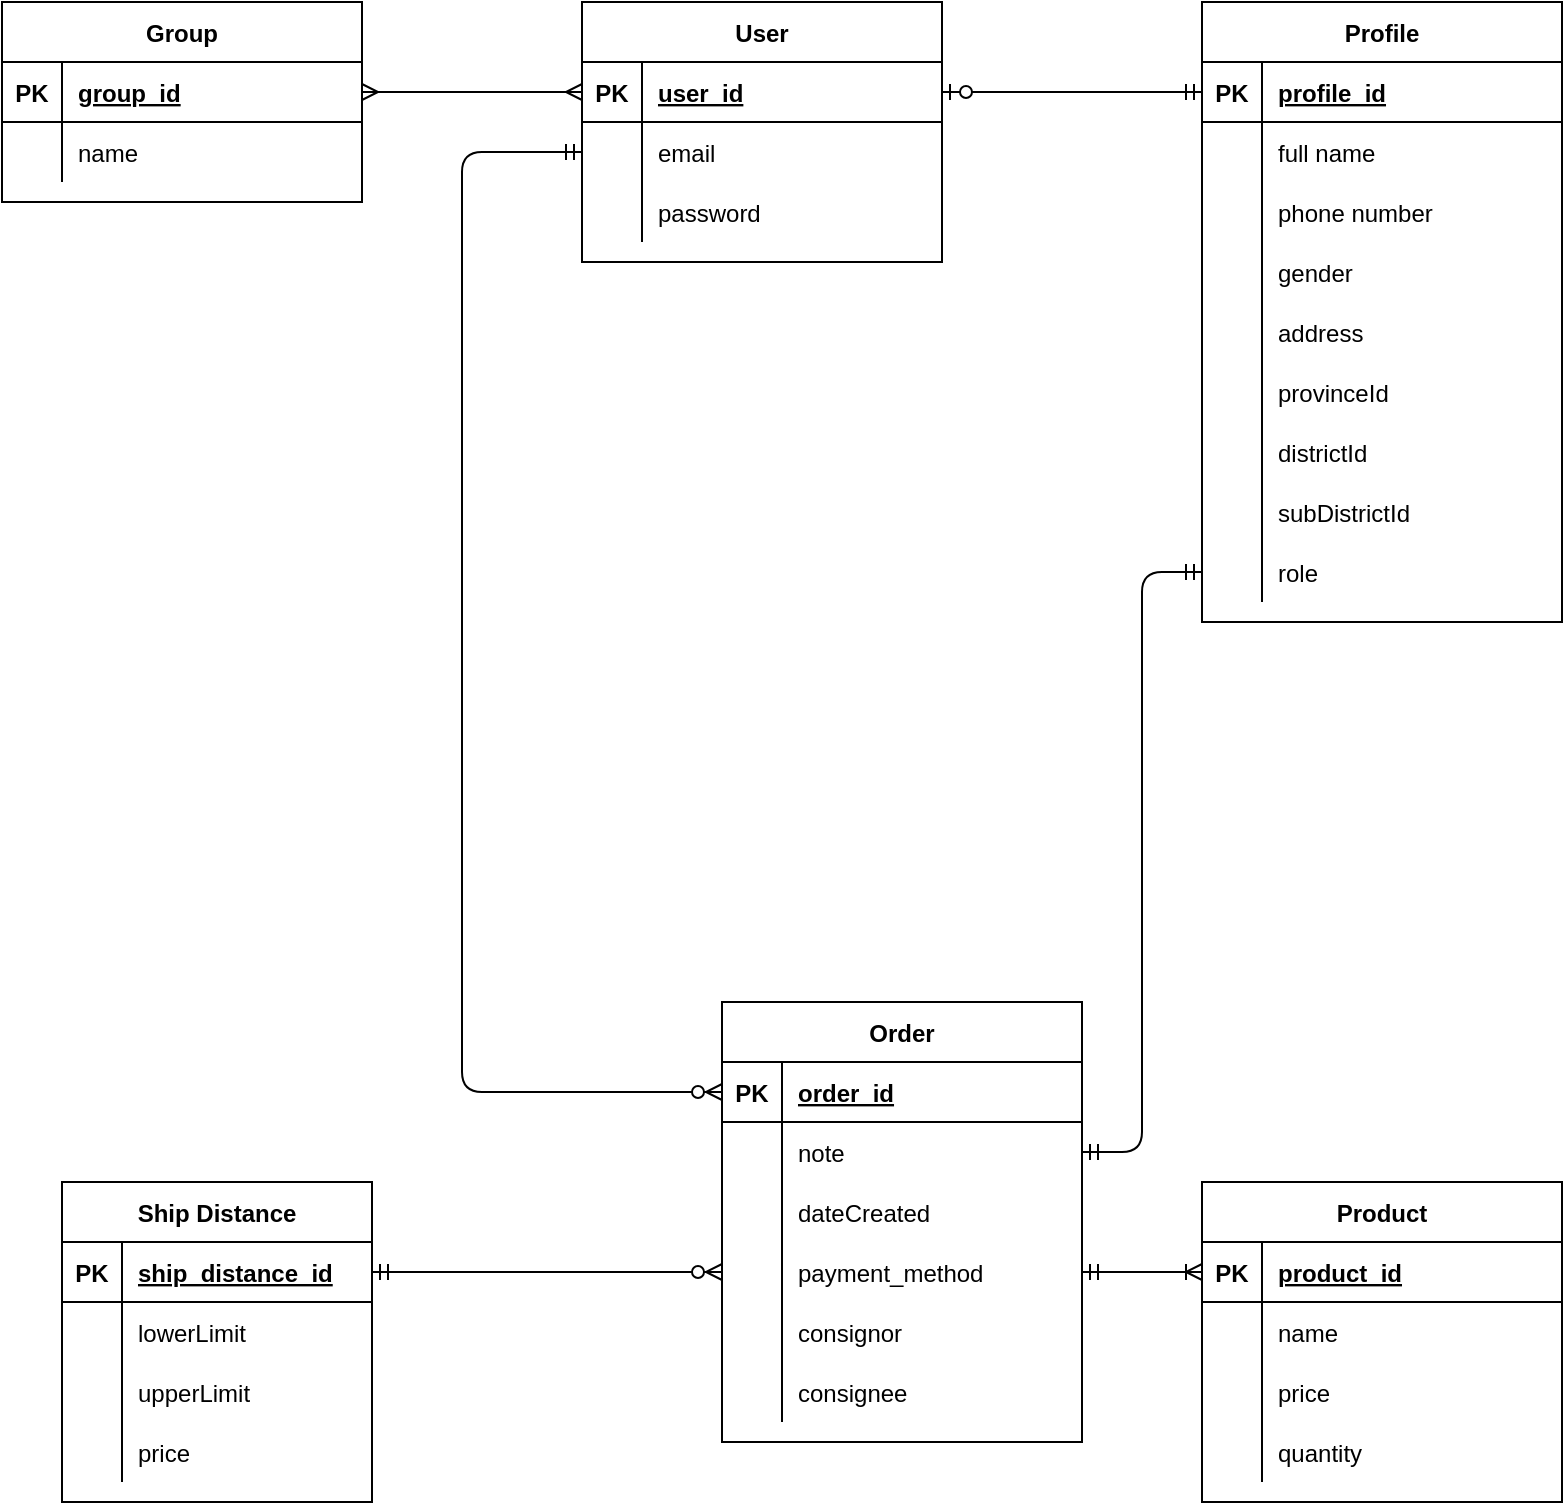 <mxfile>
    <diagram id="7l2cbzdyTOywMcM0QR9X" name="Page-1">
        <mxGraphModel dx="1161" dy="1694" grid="1" gridSize="10" guides="1" tooltips="1" connect="1" arrows="1" fold="1" page="1" pageScale="1" pageWidth="850" pageHeight="1100" math="0" shadow="0">
            <root>
                <mxCell id="0"/>
                <mxCell id="1" parent="0"/>
                <mxCell id="J8USRTI2Wq8IftYAg_nt-1" value="User" style="shape=table;startSize=30;container=1;collapsible=1;childLayout=tableLayout;fixedRows=1;rowLines=0;fontStyle=1;align=center;resizeLast=1;" parent="1" vertex="1">
                    <mxGeometry x="350" y="-160" width="180" height="130" as="geometry"/>
                </mxCell>
                <mxCell id="J8USRTI2Wq8IftYAg_nt-2" value="" style="shape=partialRectangle;collapsible=0;dropTarget=0;pointerEvents=0;fillColor=none;top=0;left=0;bottom=1;right=0;points=[[0,0.5],[1,0.5]];portConstraint=eastwest;" parent="J8USRTI2Wq8IftYAg_nt-1" vertex="1">
                    <mxGeometry y="30" width="180" height="30" as="geometry"/>
                </mxCell>
                <mxCell id="J8USRTI2Wq8IftYAg_nt-3" value="PK" style="shape=partialRectangle;connectable=0;fillColor=none;top=0;left=0;bottom=0;right=0;fontStyle=1;overflow=hidden;" parent="J8USRTI2Wq8IftYAg_nt-2" vertex="1">
                    <mxGeometry width="30" height="30" as="geometry"/>
                </mxCell>
                <mxCell id="J8USRTI2Wq8IftYAg_nt-4" value="user_id" style="shape=partialRectangle;connectable=0;fillColor=none;top=0;left=0;bottom=0;right=0;align=left;spacingLeft=6;fontStyle=5;overflow=hidden;" parent="J8USRTI2Wq8IftYAg_nt-2" vertex="1">
                    <mxGeometry x="30" width="150" height="30" as="geometry"/>
                </mxCell>
                <mxCell id="J8USRTI2Wq8IftYAg_nt-5" value="" style="shape=partialRectangle;collapsible=0;dropTarget=0;pointerEvents=0;fillColor=none;top=0;left=0;bottom=0;right=0;points=[[0,0.5],[1,0.5]];portConstraint=eastwest;" parent="J8USRTI2Wq8IftYAg_nt-1" vertex="1">
                    <mxGeometry y="60" width="180" height="30" as="geometry"/>
                </mxCell>
                <mxCell id="J8USRTI2Wq8IftYAg_nt-6" value="" style="shape=partialRectangle;connectable=0;fillColor=none;top=0;left=0;bottom=0;right=0;editable=1;overflow=hidden;" parent="J8USRTI2Wq8IftYAg_nt-5" vertex="1">
                    <mxGeometry width="30" height="30" as="geometry"/>
                </mxCell>
                <mxCell id="J8USRTI2Wq8IftYAg_nt-7" value="email" style="shape=partialRectangle;connectable=0;fillColor=none;top=0;left=0;bottom=0;right=0;align=left;spacingLeft=6;overflow=hidden;" parent="J8USRTI2Wq8IftYAg_nt-5" vertex="1">
                    <mxGeometry x="30" width="150" height="30" as="geometry"/>
                </mxCell>
                <mxCell id="J8USRTI2Wq8IftYAg_nt-8" value="" style="shape=partialRectangle;collapsible=0;dropTarget=0;pointerEvents=0;fillColor=none;top=0;left=0;bottom=0;right=0;points=[[0,0.5],[1,0.5]];portConstraint=eastwest;" parent="J8USRTI2Wq8IftYAg_nt-1" vertex="1">
                    <mxGeometry y="90" width="180" height="30" as="geometry"/>
                </mxCell>
                <mxCell id="J8USRTI2Wq8IftYAg_nt-9" value="" style="shape=partialRectangle;connectable=0;fillColor=none;top=0;left=0;bottom=0;right=0;editable=1;overflow=hidden;" parent="J8USRTI2Wq8IftYAg_nt-8" vertex="1">
                    <mxGeometry width="30" height="30" as="geometry"/>
                </mxCell>
                <mxCell id="J8USRTI2Wq8IftYAg_nt-10" value="password" style="shape=partialRectangle;connectable=0;fillColor=none;top=0;left=0;bottom=0;right=0;align=left;spacingLeft=6;overflow=hidden;" parent="J8USRTI2Wq8IftYAg_nt-8" vertex="1">
                    <mxGeometry x="30" width="150" height="30" as="geometry"/>
                </mxCell>
                <mxCell id="J8USRTI2Wq8IftYAg_nt-14" value="Profile" style="shape=table;startSize=30;container=1;collapsible=1;childLayout=tableLayout;fixedRows=1;rowLines=0;fontStyle=1;align=center;resizeLast=1;" parent="1" vertex="1">
                    <mxGeometry x="660" y="-160" width="180" height="310" as="geometry"/>
                </mxCell>
                <mxCell id="J8USRTI2Wq8IftYAg_nt-15" value="" style="shape=partialRectangle;collapsible=0;dropTarget=0;pointerEvents=0;fillColor=none;top=0;left=0;bottom=1;right=0;points=[[0,0.5],[1,0.5]];portConstraint=eastwest;" parent="J8USRTI2Wq8IftYAg_nt-14" vertex="1">
                    <mxGeometry y="30" width="180" height="30" as="geometry"/>
                </mxCell>
                <mxCell id="J8USRTI2Wq8IftYAg_nt-16" value="PK" style="shape=partialRectangle;connectable=0;fillColor=none;top=0;left=0;bottom=0;right=0;fontStyle=1;overflow=hidden;" parent="J8USRTI2Wq8IftYAg_nt-15" vertex="1">
                    <mxGeometry width="30" height="30" as="geometry"/>
                </mxCell>
                <mxCell id="J8USRTI2Wq8IftYAg_nt-17" value="profile_id" style="shape=partialRectangle;connectable=0;fillColor=none;top=0;left=0;bottom=0;right=0;align=left;spacingLeft=6;fontStyle=5;overflow=hidden;" parent="J8USRTI2Wq8IftYAg_nt-15" vertex="1">
                    <mxGeometry x="30" width="150" height="30" as="geometry"/>
                </mxCell>
                <mxCell id="J8USRTI2Wq8IftYAg_nt-21" value="" style="shape=partialRectangle;collapsible=0;dropTarget=0;pointerEvents=0;fillColor=none;top=0;left=0;bottom=0;right=0;points=[[0,0.5],[1,0.5]];portConstraint=eastwest;" parent="J8USRTI2Wq8IftYAg_nt-14" vertex="1">
                    <mxGeometry y="60" width="180" height="30" as="geometry"/>
                </mxCell>
                <mxCell id="J8USRTI2Wq8IftYAg_nt-22" value="" style="shape=partialRectangle;connectable=0;fillColor=none;top=0;left=0;bottom=0;right=0;editable=1;overflow=hidden;" parent="J8USRTI2Wq8IftYAg_nt-21" vertex="1">
                    <mxGeometry width="30" height="30" as="geometry"/>
                </mxCell>
                <mxCell id="J8USRTI2Wq8IftYAg_nt-23" value="full name" style="shape=partialRectangle;connectable=0;fillColor=none;top=0;left=0;bottom=0;right=0;align=left;spacingLeft=6;overflow=hidden;" parent="J8USRTI2Wq8IftYAg_nt-21" vertex="1">
                    <mxGeometry x="30" width="150" height="30" as="geometry"/>
                </mxCell>
                <mxCell id="J8USRTI2Wq8IftYAg_nt-24" value="" style="shape=partialRectangle;collapsible=0;dropTarget=0;pointerEvents=0;fillColor=none;top=0;left=0;bottom=0;right=0;points=[[0,0.5],[1,0.5]];portConstraint=eastwest;" parent="J8USRTI2Wq8IftYAg_nt-14" vertex="1">
                    <mxGeometry y="90" width="180" height="30" as="geometry"/>
                </mxCell>
                <mxCell id="J8USRTI2Wq8IftYAg_nt-25" value="" style="shape=partialRectangle;connectable=0;fillColor=none;top=0;left=0;bottom=0;right=0;editable=1;overflow=hidden;" parent="J8USRTI2Wq8IftYAg_nt-24" vertex="1">
                    <mxGeometry width="30" height="30" as="geometry"/>
                </mxCell>
                <mxCell id="J8USRTI2Wq8IftYAg_nt-26" value="phone number" style="shape=partialRectangle;connectable=0;fillColor=none;top=0;left=0;bottom=0;right=0;align=left;spacingLeft=6;overflow=hidden;" parent="J8USRTI2Wq8IftYAg_nt-24" vertex="1">
                    <mxGeometry x="30" width="150" height="30" as="geometry"/>
                </mxCell>
                <mxCell id="2" style="shape=partialRectangle;collapsible=0;dropTarget=0;pointerEvents=0;fillColor=none;top=0;left=0;bottom=0;right=0;points=[[0,0.5],[1,0.5]];portConstraint=eastwest;" parent="J8USRTI2Wq8IftYAg_nt-14" vertex="1">
                    <mxGeometry y="120" width="180" height="30" as="geometry"/>
                </mxCell>
                <mxCell id="3" style="shape=partialRectangle;connectable=0;fillColor=none;top=0;left=0;bottom=0;right=0;editable=1;overflow=hidden;" parent="2" vertex="1">
                    <mxGeometry width="30" height="30" as="geometry"/>
                </mxCell>
                <mxCell id="4" value="gender" style="shape=partialRectangle;connectable=0;fillColor=none;top=0;left=0;bottom=0;right=0;align=left;spacingLeft=6;overflow=hidden;" parent="2" vertex="1">
                    <mxGeometry x="30" width="150" height="30" as="geometry"/>
                </mxCell>
                <mxCell id="5" style="shape=partialRectangle;collapsible=0;dropTarget=0;pointerEvents=0;fillColor=none;top=0;left=0;bottom=0;right=0;points=[[0,0.5],[1,0.5]];portConstraint=eastwest;" parent="J8USRTI2Wq8IftYAg_nt-14" vertex="1">
                    <mxGeometry y="150" width="180" height="30" as="geometry"/>
                </mxCell>
                <mxCell id="6" style="shape=partialRectangle;connectable=0;fillColor=none;top=0;left=0;bottom=0;right=0;editable=1;overflow=hidden;" parent="5" vertex="1">
                    <mxGeometry width="30" height="30" as="geometry"/>
                </mxCell>
                <mxCell id="7" value="address" style="shape=partialRectangle;connectable=0;fillColor=none;top=0;left=0;bottom=0;right=0;align=left;spacingLeft=6;overflow=hidden;" parent="5" vertex="1">
                    <mxGeometry x="30" width="150" height="30" as="geometry"/>
                </mxCell>
                <mxCell id="8" style="shape=partialRectangle;collapsible=0;dropTarget=0;pointerEvents=0;fillColor=none;top=0;left=0;bottom=0;right=0;points=[[0,0.5],[1,0.5]];portConstraint=eastwest;" parent="J8USRTI2Wq8IftYAg_nt-14" vertex="1">
                    <mxGeometry y="180" width="180" height="30" as="geometry"/>
                </mxCell>
                <mxCell id="9" style="shape=partialRectangle;connectable=0;fillColor=none;top=0;left=0;bottom=0;right=0;editable=1;overflow=hidden;" parent="8" vertex="1">
                    <mxGeometry width="30" height="30" as="geometry"/>
                </mxCell>
                <mxCell id="10" value="provinceId" style="shape=partialRectangle;connectable=0;fillColor=none;top=0;left=0;bottom=0;right=0;align=left;spacingLeft=6;overflow=hidden;" parent="8" vertex="1">
                    <mxGeometry x="30" width="150" height="30" as="geometry"/>
                </mxCell>
                <mxCell id="11" style="shape=partialRectangle;collapsible=0;dropTarget=0;pointerEvents=0;fillColor=none;top=0;left=0;bottom=0;right=0;points=[[0,0.5],[1,0.5]];portConstraint=eastwest;" parent="J8USRTI2Wq8IftYAg_nt-14" vertex="1">
                    <mxGeometry y="210" width="180" height="30" as="geometry"/>
                </mxCell>
                <mxCell id="12" style="shape=partialRectangle;connectable=0;fillColor=none;top=0;left=0;bottom=0;right=0;editable=1;overflow=hidden;" parent="11" vertex="1">
                    <mxGeometry width="30" height="30" as="geometry"/>
                </mxCell>
                <mxCell id="13" value="districtId" style="shape=partialRectangle;connectable=0;fillColor=none;top=0;left=0;bottom=0;right=0;align=left;spacingLeft=6;overflow=hidden;" parent="11" vertex="1">
                    <mxGeometry x="30" width="150" height="30" as="geometry"/>
                </mxCell>
                <mxCell id="14" style="shape=partialRectangle;collapsible=0;dropTarget=0;pointerEvents=0;fillColor=none;top=0;left=0;bottom=0;right=0;points=[[0,0.5],[1,0.5]];portConstraint=eastwest;" parent="J8USRTI2Wq8IftYAg_nt-14" vertex="1">
                    <mxGeometry y="240" width="180" height="30" as="geometry"/>
                </mxCell>
                <mxCell id="15" style="shape=partialRectangle;connectable=0;fillColor=none;top=0;left=0;bottom=0;right=0;editable=1;overflow=hidden;" parent="14" vertex="1">
                    <mxGeometry width="30" height="30" as="geometry"/>
                </mxCell>
                <mxCell id="16" value="subDistrictId" style="shape=partialRectangle;connectable=0;fillColor=none;top=0;left=0;bottom=0;right=0;align=left;spacingLeft=6;overflow=hidden;" parent="14" vertex="1">
                    <mxGeometry x="30" width="150" height="30" as="geometry"/>
                </mxCell>
                <mxCell id="30" style="shape=partialRectangle;collapsible=0;dropTarget=0;pointerEvents=0;fillColor=none;top=0;left=0;bottom=0;right=0;points=[[0,0.5],[1,0.5]];portConstraint=eastwest;" vertex="1" parent="J8USRTI2Wq8IftYAg_nt-14">
                    <mxGeometry y="270" width="180" height="30" as="geometry"/>
                </mxCell>
                <mxCell id="31" style="shape=partialRectangle;connectable=0;fillColor=none;top=0;left=0;bottom=0;right=0;editable=1;overflow=hidden;" vertex="1" parent="30">
                    <mxGeometry width="30" height="30" as="geometry"/>
                </mxCell>
                <mxCell id="32" value="role" style="shape=partialRectangle;connectable=0;fillColor=none;top=0;left=0;bottom=0;right=0;align=left;spacingLeft=6;overflow=hidden;" vertex="1" parent="30">
                    <mxGeometry x="30" width="150" height="30" as="geometry"/>
                </mxCell>
                <mxCell id="J8USRTI2Wq8IftYAg_nt-31" value="Group" style="shape=table;startSize=30;container=1;collapsible=1;childLayout=tableLayout;fixedRows=1;rowLines=0;fontStyle=1;align=center;resizeLast=1;" parent="1" vertex="1">
                    <mxGeometry x="60" y="-160" width="180" height="100" as="geometry"/>
                </mxCell>
                <mxCell id="J8USRTI2Wq8IftYAg_nt-32" value="" style="shape=partialRectangle;collapsible=0;dropTarget=0;pointerEvents=0;fillColor=none;top=0;left=0;bottom=1;right=0;points=[[0,0.5],[1,0.5]];portConstraint=eastwest;" parent="J8USRTI2Wq8IftYAg_nt-31" vertex="1">
                    <mxGeometry y="30" width="180" height="30" as="geometry"/>
                </mxCell>
                <mxCell id="J8USRTI2Wq8IftYAg_nt-33" value="PK" style="shape=partialRectangle;connectable=0;fillColor=none;top=0;left=0;bottom=0;right=0;fontStyle=1;overflow=hidden;" parent="J8USRTI2Wq8IftYAg_nt-32" vertex="1">
                    <mxGeometry width="30" height="30" as="geometry"/>
                </mxCell>
                <mxCell id="J8USRTI2Wq8IftYAg_nt-34" value="group_id" style="shape=partialRectangle;connectable=0;fillColor=none;top=0;left=0;bottom=0;right=0;align=left;spacingLeft=6;fontStyle=5;overflow=hidden;" parent="J8USRTI2Wq8IftYAg_nt-32" vertex="1">
                    <mxGeometry x="30" width="150" height="30" as="geometry"/>
                </mxCell>
                <mxCell id="J8USRTI2Wq8IftYAg_nt-35" value="" style="shape=partialRectangle;collapsible=0;dropTarget=0;pointerEvents=0;fillColor=none;top=0;left=0;bottom=0;right=0;points=[[0,0.5],[1,0.5]];portConstraint=eastwest;" parent="J8USRTI2Wq8IftYAg_nt-31" vertex="1">
                    <mxGeometry y="60" width="180" height="30" as="geometry"/>
                </mxCell>
                <mxCell id="J8USRTI2Wq8IftYAg_nt-36" value="" style="shape=partialRectangle;connectable=0;fillColor=none;top=0;left=0;bottom=0;right=0;editable=1;overflow=hidden;" parent="J8USRTI2Wq8IftYAg_nt-35" vertex="1">
                    <mxGeometry width="30" height="30" as="geometry"/>
                </mxCell>
                <mxCell id="J8USRTI2Wq8IftYAg_nt-37" value="name" style="shape=partialRectangle;connectable=0;fillColor=none;top=0;left=0;bottom=0;right=0;align=left;spacingLeft=6;overflow=hidden;" parent="J8USRTI2Wq8IftYAg_nt-35" vertex="1">
                    <mxGeometry x="30" width="150" height="30" as="geometry"/>
                </mxCell>
                <mxCell id="J8USRTI2Wq8IftYAg_nt-44" value="" style="edgeStyle=orthogonalEdgeStyle;fontSize=12;html=1;endArrow=ERmany;startArrow=ERmany;entryX=1;entryY=0.5;entryDx=0;entryDy=0;" parent="1" source="J8USRTI2Wq8IftYAg_nt-2" target="J8USRTI2Wq8IftYAg_nt-32" edge="1">
                    <mxGeometry width="100" height="100" relative="1" as="geometry">
                        <mxPoint x="360" y="450" as="sourcePoint"/>
                        <mxPoint x="460" y="350" as="targetPoint"/>
                    </mxGeometry>
                </mxCell>
                <mxCell id="J8USRTI2Wq8IftYAg_nt-45" value="Order" style="shape=table;startSize=30;container=1;collapsible=1;childLayout=tableLayout;fixedRows=1;rowLines=0;fontStyle=1;align=center;resizeLast=1;" parent="1" vertex="1">
                    <mxGeometry x="420" y="340" width="180" height="220" as="geometry"/>
                </mxCell>
                <mxCell id="J8USRTI2Wq8IftYAg_nt-46" value="" style="shape=partialRectangle;collapsible=0;dropTarget=0;pointerEvents=0;fillColor=none;top=0;left=0;bottom=1;right=0;points=[[0,0.5],[1,0.5]];portConstraint=eastwest;" parent="J8USRTI2Wq8IftYAg_nt-45" vertex="1">
                    <mxGeometry y="30" width="180" height="30" as="geometry"/>
                </mxCell>
                <mxCell id="J8USRTI2Wq8IftYAg_nt-47" value="PK" style="shape=partialRectangle;connectable=0;fillColor=none;top=0;left=0;bottom=0;right=0;fontStyle=1;overflow=hidden;" parent="J8USRTI2Wq8IftYAg_nt-46" vertex="1">
                    <mxGeometry width="30" height="30" as="geometry"/>
                </mxCell>
                <mxCell id="J8USRTI2Wq8IftYAg_nt-48" value="order_id" style="shape=partialRectangle;connectable=0;fillColor=none;top=0;left=0;bottom=0;right=0;align=left;spacingLeft=6;fontStyle=5;overflow=hidden;" parent="J8USRTI2Wq8IftYAg_nt-46" vertex="1">
                    <mxGeometry x="30" width="150" height="30" as="geometry"/>
                </mxCell>
                <mxCell id="eeBoeT-1yb_BGTOkNaQ4-5" style="shape=partialRectangle;collapsible=0;dropTarget=0;pointerEvents=0;fillColor=none;top=0;left=0;bottom=0;right=0;points=[[0,0.5],[1,0.5]];portConstraint=eastwest;" parent="J8USRTI2Wq8IftYAg_nt-45" vertex="1">
                    <mxGeometry y="60" width="180" height="30" as="geometry"/>
                </mxCell>
                <mxCell id="eeBoeT-1yb_BGTOkNaQ4-6" style="shape=partialRectangle;connectable=0;fillColor=none;top=0;left=0;bottom=0;right=0;editable=1;overflow=hidden;" parent="eeBoeT-1yb_BGTOkNaQ4-5" vertex="1">
                    <mxGeometry width="30" height="30" as="geometry"/>
                </mxCell>
                <mxCell id="eeBoeT-1yb_BGTOkNaQ4-7" value="note" style="shape=partialRectangle;connectable=0;fillColor=none;top=0;left=0;bottom=0;right=0;align=left;spacingLeft=6;overflow=hidden;" parent="eeBoeT-1yb_BGTOkNaQ4-5" vertex="1">
                    <mxGeometry x="30" width="150" height="30" as="geometry"/>
                </mxCell>
                <mxCell id="J8USRTI2Wq8IftYAg_nt-109" style="shape=partialRectangle;collapsible=0;dropTarget=0;pointerEvents=0;fillColor=none;top=0;left=0;bottom=0;right=0;points=[[0,0.5],[1,0.5]];portConstraint=eastwest;" parent="J8USRTI2Wq8IftYAg_nt-45" vertex="1">
                    <mxGeometry y="90" width="180" height="30" as="geometry"/>
                </mxCell>
                <mxCell id="J8USRTI2Wq8IftYAg_nt-110" style="shape=partialRectangle;connectable=0;fillColor=none;top=0;left=0;bottom=0;right=0;editable=1;overflow=hidden;" parent="J8USRTI2Wq8IftYAg_nt-109" vertex="1">
                    <mxGeometry width="30" height="30" as="geometry"/>
                </mxCell>
                <mxCell id="J8USRTI2Wq8IftYAg_nt-111" value="dateCreated" style="shape=partialRectangle;connectable=0;fillColor=none;top=0;left=0;bottom=0;right=0;align=left;spacingLeft=6;overflow=hidden;" parent="J8USRTI2Wq8IftYAg_nt-109" vertex="1">
                    <mxGeometry x="30" width="150" height="30" as="geometry"/>
                </mxCell>
                <mxCell id="eeBoeT-1yb_BGTOkNaQ4-37" style="shape=partialRectangle;collapsible=0;dropTarget=0;pointerEvents=0;fillColor=none;top=0;left=0;bottom=0;right=0;points=[[0,0.5],[1,0.5]];portConstraint=eastwest;" parent="J8USRTI2Wq8IftYAg_nt-45" vertex="1">
                    <mxGeometry y="120" width="180" height="30" as="geometry"/>
                </mxCell>
                <mxCell id="eeBoeT-1yb_BGTOkNaQ4-38" style="shape=partialRectangle;connectable=0;fillColor=none;top=0;left=0;bottom=0;right=0;editable=1;overflow=hidden;" parent="eeBoeT-1yb_BGTOkNaQ4-37" vertex="1">
                    <mxGeometry width="30" height="30" as="geometry"/>
                </mxCell>
                <mxCell id="eeBoeT-1yb_BGTOkNaQ4-39" value="payment_method" style="shape=partialRectangle;connectable=0;fillColor=none;top=0;left=0;bottom=0;right=0;align=left;spacingLeft=6;overflow=hidden;" parent="eeBoeT-1yb_BGTOkNaQ4-37" vertex="1">
                    <mxGeometry x="30" width="150" height="30" as="geometry"/>
                </mxCell>
                <mxCell id="17" style="shape=partialRectangle;collapsible=0;dropTarget=0;pointerEvents=0;fillColor=none;top=0;left=0;bottom=0;right=0;points=[[0,0.5],[1,0.5]];portConstraint=eastwest;" vertex="1" parent="J8USRTI2Wq8IftYAg_nt-45">
                    <mxGeometry y="150" width="180" height="30" as="geometry"/>
                </mxCell>
                <mxCell id="18" style="shape=partialRectangle;connectable=0;fillColor=none;top=0;left=0;bottom=0;right=0;editable=1;overflow=hidden;" vertex="1" parent="17">
                    <mxGeometry width="30" height="30" as="geometry"/>
                </mxCell>
                <mxCell id="19" value="consignor" style="shape=partialRectangle;connectable=0;fillColor=none;top=0;left=0;bottom=0;right=0;align=left;spacingLeft=6;overflow=hidden;" vertex="1" parent="17">
                    <mxGeometry x="30" width="150" height="30" as="geometry"/>
                </mxCell>
                <mxCell id="20" style="shape=partialRectangle;collapsible=0;dropTarget=0;pointerEvents=0;fillColor=none;top=0;left=0;bottom=0;right=0;points=[[0,0.5],[1,0.5]];portConstraint=eastwest;" vertex="1" parent="J8USRTI2Wq8IftYAg_nt-45">
                    <mxGeometry y="180" width="180" height="30" as="geometry"/>
                </mxCell>
                <mxCell id="21" style="shape=partialRectangle;connectable=0;fillColor=none;top=0;left=0;bottom=0;right=0;editable=1;overflow=hidden;" vertex="1" parent="20">
                    <mxGeometry width="30" height="30" as="geometry"/>
                </mxCell>
                <mxCell id="22" value="consignee" style="shape=partialRectangle;connectable=0;fillColor=none;top=0;left=0;bottom=0;right=0;align=left;spacingLeft=6;overflow=hidden;" vertex="1" parent="20">
                    <mxGeometry x="30" width="150" height="30" as="geometry"/>
                </mxCell>
                <mxCell id="J8USRTI2Wq8IftYAg_nt-72" value="" style="edgeStyle=entityRelationEdgeStyle;fontSize=12;html=1;endArrow=ERzeroToOne;startArrow=ERmandOne;entryX=1;entryY=0.5;entryDx=0;entryDy=0;exitX=0;exitY=0.5;exitDx=0;exitDy=0;" parent="1" source="J8USRTI2Wq8IftYAg_nt-15" target="J8USRTI2Wq8IftYAg_nt-2" edge="1">
                    <mxGeometry width="100" height="100" relative="1" as="geometry">
                        <mxPoint x="310" y="450" as="sourcePoint"/>
                        <mxPoint x="410" y="350" as="targetPoint"/>
                    </mxGeometry>
                </mxCell>
                <mxCell id="J8USRTI2Wq8IftYAg_nt-112" value="Ship Distance" style="shape=table;startSize=30;container=1;collapsible=1;childLayout=tableLayout;fixedRows=1;rowLines=0;fontStyle=1;align=center;resizeLast=1;" parent="1" vertex="1">
                    <mxGeometry x="90" y="430" width="155" height="160" as="geometry"/>
                </mxCell>
                <mxCell id="J8USRTI2Wq8IftYAg_nt-113" value="" style="shape=partialRectangle;collapsible=0;dropTarget=0;pointerEvents=0;fillColor=none;top=0;left=0;bottom=1;right=0;points=[[0,0.5],[1,0.5]];portConstraint=eastwest;" parent="J8USRTI2Wq8IftYAg_nt-112" vertex="1">
                    <mxGeometry y="30" width="155" height="30" as="geometry"/>
                </mxCell>
                <mxCell id="J8USRTI2Wq8IftYAg_nt-114" value="PK" style="shape=partialRectangle;connectable=0;fillColor=none;top=0;left=0;bottom=0;right=0;fontStyle=1;overflow=hidden;" parent="J8USRTI2Wq8IftYAg_nt-113" vertex="1">
                    <mxGeometry width="30" height="30" as="geometry"/>
                </mxCell>
                <mxCell id="J8USRTI2Wq8IftYAg_nt-115" value="ship_distance_id" style="shape=partialRectangle;connectable=0;fillColor=none;top=0;left=0;bottom=0;right=0;align=left;spacingLeft=6;fontStyle=5;overflow=hidden;" parent="J8USRTI2Wq8IftYAg_nt-113" vertex="1">
                    <mxGeometry x="30" width="125" height="30" as="geometry"/>
                </mxCell>
                <mxCell id="J8USRTI2Wq8IftYAg_nt-116" value="" style="shape=partialRectangle;collapsible=0;dropTarget=0;pointerEvents=0;fillColor=none;top=0;left=0;bottom=0;right=0;points=[[0,0.5],[1,0.5]];portConstraint=eastwest;" parent="J8USRTI2Wq8IftYAg_nt-112" vertex="1">
                    <mxGeometry y="60" width="155" height="30" as="geometry"/>
                </mxCell>
                <mxCell id="J8USRTI2Wq8IftYAg_nt-117" value="" style="shape=partialRectangle;connectable=0;fillColor=none;top=0;left=0;bottom=0;right=0;editable=1;overflow=hidden;" parent="J8USRTI2Wq8IftYAg_nt-116" vertex="1">
                    <mxGeometry width="30" height="30" as="geometry"/>
                </mxCell>
                <mxCell id="J8USRTI2Wq8IftYAg_nt-118" value="lowerLimit" style="shape=partialRectangle;connectable=0;fillColor=none;top=0;left=0;bottom=0;right=0;align=left;spacingLeft=6;overflow=hidden;" parent="J8USRTI2Wq8IftYAg_nt-116" vertex="1">
                    <mxGeometry x="30" width="125" height="30" as="geometry"/>
                </mxCell>
                <mxCell id="J8USRTI2Wq8IftYAg_nt-119" value="" style="shape=partialRectangle;collapsible=0;dropTarget=0;pointerEvents=0;fillColor=none;top=0;left=0;bottom=0;right=0;points=[[0,0.5],[1,0.5]];portConstraint=eastwest;" parent="J8USRTI2Wq8IftYAg_nt-112" vertex="1">
                    <mxGeometry y="90" width="155" height="30" as="geometry"/>
                </mxCell>
                <mxCell id="J8USRTI2Wq8IftYAg_nt-120" value="" style="shape=partialRectangle;connectable=0;fillColor=none;top=0;left=0;bottom=0;right=0;editable=1;overflow=hidden;" parent="J8USRTI2Wq8IftYAg_nt-119" vertex="1">
                    <mxGeometry width="30" height="30" as="geometry"/>
                </mxCell>
                <mxCell id="J8USRTI2Wq8IftYAg_nt-121" value="upperLimit" style="shape=partialRectangle;connectable=0;fillColor=none;top=0;left=0;bottom=0;right=0;align=left;spacingLeft=6;overflow=hidden;" parent="J8USRTI2Wq8IftYAg_nt-119" vertex="1">
                    <mxGeometry x="30" width="125" height="30" as="geometry"/>
                </mxCell>
                <mxCell id="23" style="shape=partialRectangle;collapsible=0;dropTarget=0;pointerEvents=0;fillColor=none;top=0;left=0;bottom=0;right=0;points=[[0,0.5],[1,0.5]];portConstraint=eastwest;" vertex="1" parent="J8USRTI2Wq8IftYAg_nt-112">
                    <mxGeometry y="120" width="155" height="30" as="geometry"/>
                </mxCell>
                <mxCell id="24" style="shape=partialRectangle;connectable=0;fillColor=none;top=0;left=0;bottom=0;right=0;editable=1;overflow=hidden;" vertex="1" parent="23">
                    <mxGeometry width="30" height="30" as="geometry"/>
                </mxCell>
                <mxCell id="25" value="price" style="shape=partialRectangle;connectable=0;fillColor=none;top=0;left=0;bottom=0;right=0;align=left;spacingLeft=6;overflow=hidden;" vertex="1" parent="23">
                    <mxGeometry x="30" width="125" height="30" as="geometry"/>
                </mxCell>
                <mxCell id="eeBoeT-1yb_BGTOkNaQ4-4" value="" style="edgeStyle=orthogonalEdgeStyle;fontSize=12;html=1;endArrow=ERzeroToMany;startArrow=ERmandOne;exitX=1;exitY=0.5;exitDx=0;exitDy=0;" parent="1" source="J8USRTI2Wq8IftYAg_nt-113" target="eeBoeT-1yb_BGTOkNaQ4-37" edge="1">
                    <mxGeometry width="100" height="100" relative="1" as="geometry">
                        <mxPoint x="270" y="475" as="sourcePoint"/>
                        <mxPoint x="310" y="365" as="targetPoint"/>
                    </mxGeometry>
                </mxCell>
                <mxCell id="eeBoeT-1yb_BGTOkNaQ4-24" value="Product" style="shape=table;startSize=30;container=1;collapsible=1;childLayout=tableLayout;fixedRows=1;rowLines=0;fontStyle=1;align=center;resizeLast=1;" parent="1" vertex="1">
                    <mxGeometry x="660" y="430" width="180" height="160" as="geometry"/>
                </mxCell>
                <mxCell id="eeBoeT-1yb_BGTOkNaQ4-25" value="" style="shape=partialRectangle;collapsible=0;dropTarget=0;pointerEvents=0;fillColor=none;top=0;left=0;bottom=1;right=0;points=[[0,0.5],[1,0.5]];portConstraint=eastwest;" parent="eeBoeT-1yb_BGTOkNaQ4-24" vertex="1">
                    <mxGeometry y="30" width="180" height="30" as="geometry"/>
                </mxCell>
                <mxCell id="eeBoeT-1yb_BGTOkNaQ4-26" value="PK" style="shape=partialRectangle;connectable=0;fillColor=none;top=0;left=0;bottom=0;right=0;fontStyle=1;overflow=hidden;" parent="eeBoeT-1yb_BGTOkNaQ4-25" vertex="1">
                    <mxGeometry width="30" height="30" as="geometry"/>
                </mxCell>
                <mxCell id="eeBoeT-1yb_BGTOkNaQ4-27" value="product_id" style="shape=partialRectangle;connectable=0;fillColor=none;top=0;left=0;bottom=0;right=0;align=left;spacingLeft=6;fontStyle=5;overflow=hidden;" parent="eeBoeT-1yb_BGTOkNaQ4-25" vertex="1">
                    <mxGeometry x="30" width="150" height="30" as="geometry"/>
                </mxCell>
                <mxCell id="eeBoeT-1yb_BGTOkNaQ4-28" value="" style="shape=partialRectangle;collapsible=0;dropTarget=0;pointerEvents=0;fillColor=none;top=0;left=0;bottom=0;right=0;points=[[0,0.5],[1,0.5]];portConstraint=eastwest;" parent="eeBoeT-1yb_BGTOkNaQ4-24" vertex="1">
                    <mxGeometry y="60" width="180" height="30" as="geometry"/>
                </mxCell>
                <mxCell id="eeBoeT-1yb_BGTOkNaQ4-29" value="" style="shape=partialRectangle;connectable=0;fillColor=none;top=0;left=0;bottom=0;right=0;editable=1;overflow=hidden;" parent="eeBoeT-1yb_BGTOkNaQ4-28" vertex="1">
                    <mxGeometry width="30" height="30" as="geometry"/>
                </mxCell>
                <mxCell id="eeBoeT-1yb_BGTOkNaQ4-30" value="name" style="shape=partialRectangle;connectable=0;fillColor=none;top=0;left=0;bottom=0;right=0;align=left;spacingLeft=6;overflow=hidden;" parent="eeBoeT-1yb_BGTOkNaQ4-28" vertex="1">
                    <mxGeometry x="30" width="150" height="30" as="geometry"/>
                </mxCell>
                <mxCell id="eeBoeT-1yb_BGTOkNaQ4-31" value="" style="shape=partialRectangle;collapsible=0;dropTarget=0;pointerEvents=0;fillColor=none;top=0;left=0;bottom=0;right=0;points=[[0,0.5],[1,0.5]];portConstraint=eastwest;" parent="eeBoeT-1yb_BGTOkNaQ4-24" vertex="1">
                    <mxGeometry y="90" width="180" height="30" as="geometry"/>
                </mxCell>
                <mxCell id="eeBoeT-1yb_BGTOkNaQ4-32" value="" style="shape=partialRectangle;connectable=0;fillColor=none;top=0;left=0;bottom=0;right=0;editable=1;overflow=hidden;" parent="eeBoeT-1yb_BGTOkNaQ4-31" vertex="1">
                    <mxGeometry width="30" height="30" as="geometry"/>
                </mxCell>
                <mxCell id="eeBoeT-1yb_BGTOkNaQ4-33" value="price" style="shape=partialRectangle;connectable=0;fillColor=none;top=0;left=0;bottom=0;right=0;align=left;spacingLeft=6;overflow=hidden;" parent="eeBoeT-1yb_BGTOkNaQ4-31" vertex="1">
                    <mxGeometry x="30" width="150" height="30" as="geometry"/>
                </mxCell>
                <mxCell id="26" style="shape=partialRectangle;collapsible=0;dropTarget=0;pointerEvents=0;fillColor=none;top=0;left=0;bottom=0;right=0;points=[[0,0.5],[1,0.5]];portConstraint=eastwest;" vertex="1" parent="eeBoeT-1yb_BGTOkNaQ4-24">
                    <mxGeometry y="120" width="180" height="30" as="geometry"/>
                </mxCell>
                <mxCell id="27" style="shape=partialRectangle;connectable=0;fillColor=none;top=0;left=0;bottom=0;right=0;editable=1;overflow=hidden;" vertex="1" parent="26">
                    <mxGeometry width="30" height="30" as="geometry"/>
                </mxCell>
                <mxCell id="28" value="quantity" style="shape=partialRectangle;connectable=0;fillColor=none;top=0;left=0;bottom=0;right=0;align=left;spacingLeft=6;overflow=hidden;" vertex="1" parent="26">
                    <mxGeometry x="30" width="150" height="30" as="geometry"/>
                </mxCell>
                <mxCell id="eeBoeT-1yb_BGTOkNaQ4-40" value="" style="edgeStyle=entityRelationEdgeStyle;fontSize=12;html=1;endArrow=ERoneToMany;startArrow=ERmandOne;entryX=0;entryY=0.5;entryDx=0;entryDy=0;" parent="1" source="eeBoeT-1yb_BGTOkNaQ4-37" target="eeBoeT-1yb_BGTOkNaQ4-25" edge="1">
                    <mxGeometry width="100" height="100" relative="1" as="geometry">
                        <mxPoint x="630" y="467" as="sourcePoint"/>
                        <mxPoint x="660" y="467" as="targetPoint"/>
                    </mxGeometry>
                </mxCell>
                <mxCell id="29" value="" style="edgeStyle=orthogonalEdgeStyle;fontSize=12;html=1;endArrow=ERzeroToMany;startArrow=ERmandOne;exitX=0;exitY=0.5;exitDx=0;exitDy=0;entryX=0;entryY=0.5;entryDx=0;entryDy=0;" edge="1" parent="1" source="J8USRTI2Wq8IftYAg_nt-5" target="J8USRTI2Wq8IftYAg_nt-46">
                    <mxGeometry width="100" height="100" relative="1" as="geometry">
                        <mxPoint x="400" y="170" as="sourcePoint"/>
                        <mxPoint x="470" y="390" as="targetPoint"/>
                        <Array as="points">
                            <mxPoint x="290" y="-85"/>
                            <mxPoint x="290" y="385"/>
                        </Array>
                    </mxGeometry>
                </mxCell>
                <mxCell id="33" value="" style="edgeStyle=entityRelationEdgeStyle;fontSize=12;html=1;endArrow=ERmandOne;startArrow=ERmandOne;exitX=1;exitY=0.5;exitDx=0;exitDy=0;" edge="1" parent="1" source="eeBoeT-1yb_BGTOkNaQ4-5" target="30">
                    <mxGeometry width="100" height="100" relative="1" as="geometry">
                        <mxPoint x="370" y="290" as="sourcePoint"/>
                        <mxPoint x="470" y="190" as="targetPoint"/>
                    </mxGeometry>
                </mxCell>
            </root>
        </mxGraphModel>
    </diagram>
</mxfile>